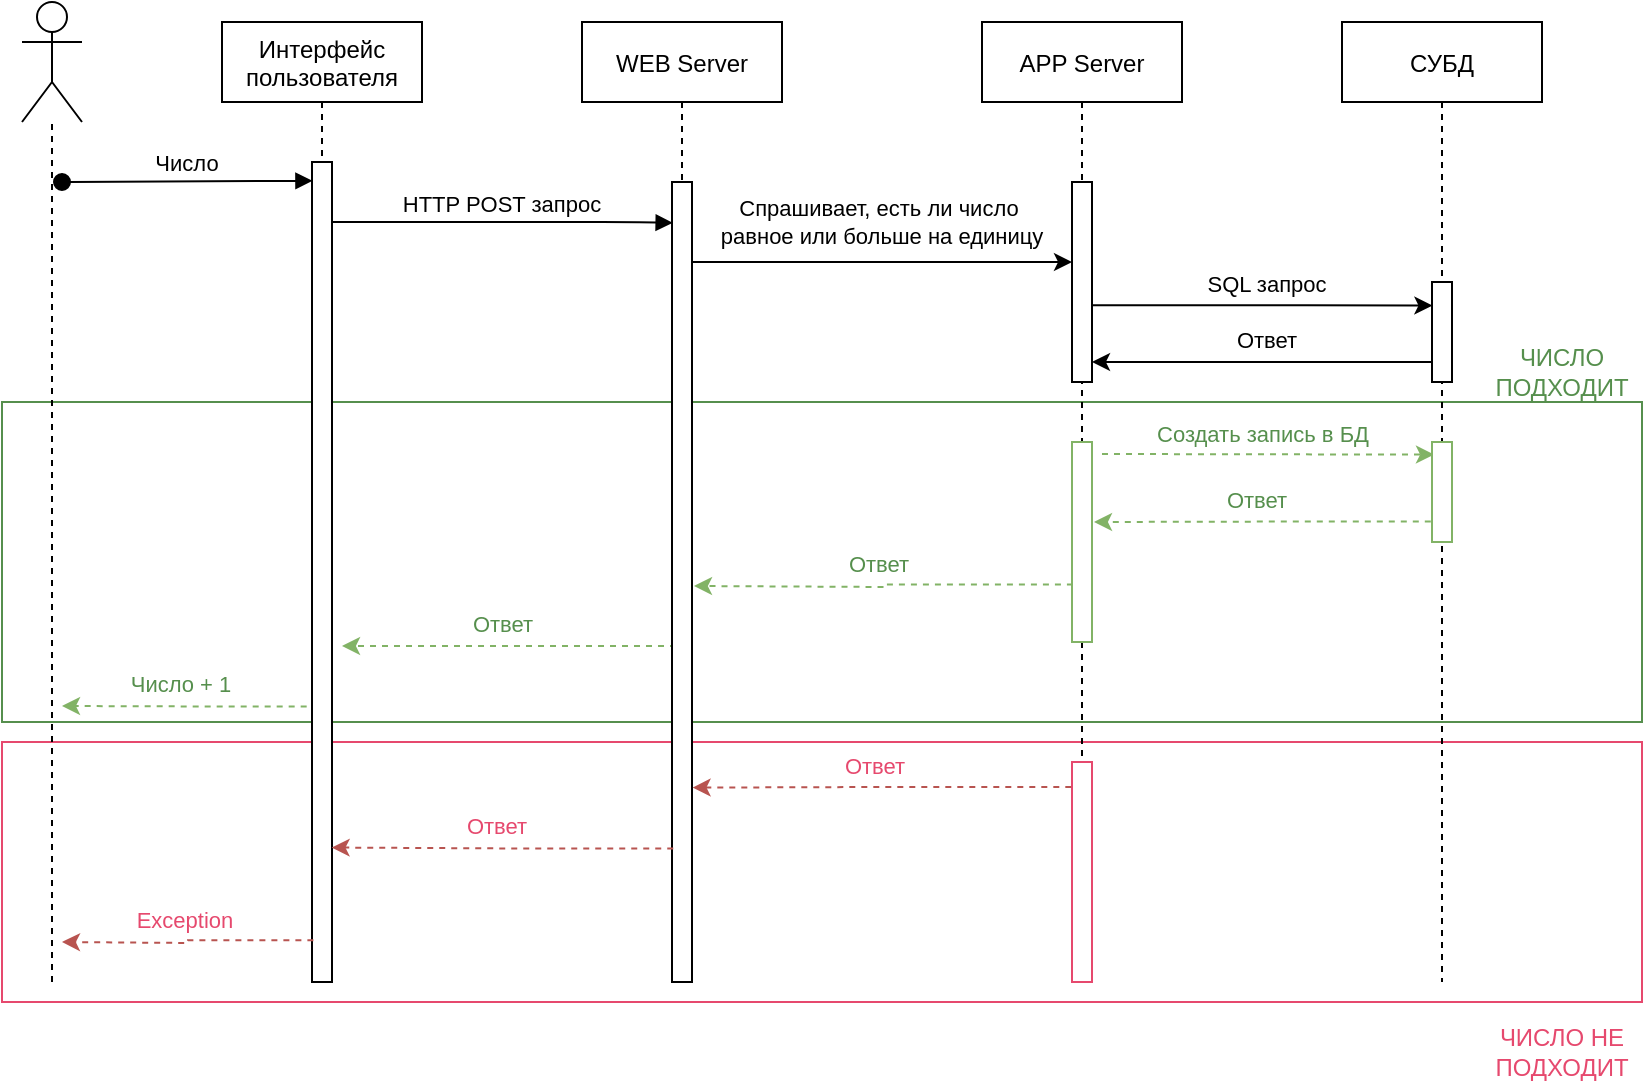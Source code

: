 <mxfile version="20.0.1" type="device"><diagram id="kgpKYQtTHZ0yAKxKKP6v" name="Page-1"><mxGraphModel dx="1730" dy="975" grid="1" gridSize="10" guides="1" tooltips="1" connect="1" arrows="1" fold="1" page="1" pageScale="1" pageWidth="850" pageHeight="1100" math="0" shadow="0"><root><mxCell id="0"/><mxCell id="1" parent="0"/><mxCell id="B7FBP158P5VZhw2CpE04-18" value="" style="rounded=0;whiteSpace=wrap;html=1;fillColor=none;strokeColor=#E6496E;" parent="1" vertex="1"><mxGeometry x="10" y="440" width="820" height="130" as="geometry"/></mxCell><mxCell id="B7FBP158P5VZhw2CpE04-12" value="" style="rounded=0;whiteSpace=wrap;html=1;fillColor=none;strokeColor=#568F4D;" parent="1" vertex="1"><mxGeometry x="10" y="270" width="820" height="160" as="geometry"/></mxCell><mxCell id="3nuBFxr9cyL0pnOWT2aG-1" value="Интерфейс&#10;пользователя" style="shape=umlLifeline;perimeter=lifelinePerimeter;container=1;collapsible=0;recursiveResize=0;rounded=0;shadow=0;strokeWidth=1;" parent="1" vertex="1"><mxGeometry x="120" y="80" width="100" height="480" as="geometry"/></mxCell><mxCell id="3nuBFxr9cyL0pnOWT2aG-2" value="" style="points=[];perimeter=orthogonalPerimeter;rounded=0;shadow=0;strokeWidth=1;" parent="3nuBFxr9cyL0pnOWT2aG-1" vertex="1"><mxGeometry x="45" y="70" width="10" height="410" as="geometry"/></mxCell><mxCell id="B7FBP158P5VZhw2CpE04-9" value="Ответ" style="edgeStyle=orthogonalEdgeStyle;rounded=0;orthogonalLoop=1;jettySize=auto;html=1;exitX=0.061;exitY=0.531;exitDx=0;exitDy=0;exitPerimeter=0;dashed=1;fillColor=#d5e8d4;strokeColor=#82b366;fontColor=#568F4D;" parent="3nuBFxr9cyL0pnOWT2aG-1" edge="1"><mxGeometry x="0.04" y="-11" relative="1" as="geometry"><mxPoint x="225.0" y="310" as="sourcePoint"/><mxPoint x="60" y="312" as="targetPoint"/><Array as="points"><mxPoint x="225.39" y="312"/></Array><mxPoint as="offset"/></mxGeometry></mxCell><mxCell id="bvU9Lld3DY4jqSYqMTYQ-5" value="Спрашивает, есть ли число&lt;br&gt;&amp;nbsp;равное или больше на единицу" style="edgeStyle=orthogonalEdgeStyle;rounded=0;orthogonalLoop=1;jettySize=auto;html=1;" parent="1" source="3nuBFxr9cyL0pnOWT2aG-5" target="bvU9Lld3DY4jqSYqMTYQ-4" edge="1"><mxGeometry x="0.004" y="20" relative="1" as="geometry"><mxPoint x="545" y="190" as="targetPoint"/><Array as="points"><mxPoint x="410" y="200"/><mxPoint x="410" y="200"/></Array><mxPoint as="offset"/></mxGeometry></mxCell><mxCell id="3nuBFxr9cyL0pnOWT2aG-5" value="WEB Server" style="shape=umlLifeline;perimeter=lifelinePerimeter;container=1;collapsible=0;recursiveResize=0;rounded=0;shadow=0;strokeWidth=1;" parent="1" vertex="1"><mxGeometry x="300" y="80" width="100" height="480" as="geometry"/></mxCell><mxCell id="3nuBFxr9cyL0pnOWT2aG-6" value="" style="points=[];perimeter=orthogonalPerimeter;rounded=0;shadow=0;strokeWidth=1;" parent="3nuBFxr9cyL0pnOWT2aG-5" vertex="1"><mxGeometry x="45" y="80" width="10" height="400" as="geometry"/></mxCell><mxCell id="3nuBFxr9cyL0pnOWT2aG-8" value="HTTP POST запрос" style="verticalAlign=bottom;endArrow=block;shadow=0;strokeWidth=1;entryX=0.033;entryY=0.051;entryDx=0;entryDy=0;entryPerimeter=0;" parent="1" source="3nuBFxr9cyL0pnOWT2aG-2" target="3nuBFxr9cyL0pnOWT2aG-6" edge="1"><mxGeometry relative="1" as="geometry"><mxPoint x="275" y="160" as="sourcePoint"/><mxPoint x="340" y="180" as="targetPoint"/><Array as="points"><mxPoint x="220" y="180"/><mxPoint x="320" y="180"/></Array></mxGeometry></mxCell><mxCell id="bvU9Lld3DY4jqSYqMTYQ-8" value="SQL запрос" style="edgeStyle=orthogonalEdgeStyle;rounded=0;orthogonalLoop=1;jettySize=auto;html=1;exitX=0.54;exitY=0.295;exitDx=0;exitDy=0;exitPerimeter=0;entryX=0.02;entryY=0.236;entryDx=0;entryDy=0;entryPerimeter=0;" parent="1" source="bvU9Lld3DY4jqSYqMTYQ-3" target="bvU9Lld3DY4jqSYqMTYQ-7" edge="1"><mxGeometry x="0.026" y="11" relative="1" as="geometry"><Array as="points"/><mxPoint as="offset"/><mxPoint x="720" y="220" as="targetPoint"/></mxGeometry></mxCell><mxCell id="bvU9Lld3DY4jqSYqMTYQ-3" value="APP Server" style="shape=umlLifeline;perimeter=lifelinePerimeter;container=1;collapsible=0;recursiveResize=0;rounded=0;shadow=0;strokeWidth=1;" parent="1" vertex="1"><mxGeometry x="500" y="80" width="100" height="480" as="geometry"/></mxCell><mxCell id="bvU9Lld3DY4jqSYqMTYQ-4" value="" style="points=[];perimeter=orthogonalPerimeter;rounded=0;shadow=0;strokeWidth=1;" parent="bvU9Lld3DY4jqSYqMTYQ-3" vertex="1"><mxGeometry x="45" y="80" width="10" height="100" as="geometry"/></mxCell><mxCell id="B7FBP158P5VZhw2CpE04-4" value="" style="endArrow=classic;dashed=1;html=1;rounded=0;entryX=0.1;entryY=0.126;entryDx=0;entryDy=0;entryPerimeter=0;fillColor=#d5e8d4;strokeColor=#82b366;endFill=1;" parent="bvU9Lld3DY4jqSYqMTYQ-3" target="OQKjSDphqD7oG1ITXkLI-1" edge="1"><mxGeometry width="50" height="50" relative="1" as="geometry"><mxPoint x="60" y="216" as="sourcePoint"/><mxPoint x="140" y="220" as="targetPoint"/></mxGeometry></mxCell><mxCell id="B7FBP158P5VZhw2CpE04-5" value="&lt;font color=&quot;#568f4d&quot;&gt;Создать запись в БД&lt;/font&gt;" style="edgeLabel;html=1;align=center;verticalAlign=middle;resizable=0;points=[];fontColor=#97D077;" parent="B7FBP158P5VZhw2CpE04-4" vertex="1" connectable="0"><mxGeometry x="0.215" y="-1" relative="1" as="geometry"><mxPoint x="-21" y="-11" as="offset"/></mxGeometry></mxCell><mxCell id="OQKjSDphqD7oG1ITXkLI-4" value="" style="points=[];perimeter=orthogonalPerimeter;rounded=0;shadow=0;strokeWidth=1;fillColor=default;strokeColor=#82b366;" vertex="1" parent="bvU9Lld3DY4jqSYqMTYQ-3"><mxGeometry x="45" y="210" width="10" height="100" as="geometry"/></mxCell><mxCell id="OQKjSDphqD7oG1ITXkLI-5" value="" style="points=[];perimeter=orthogonalPerimeter;rounded=0;shadow=0;strokeWidth=1;fillColor=default;strokeColor=#E6496E;" vertex="1" parent="bvU9Lld3DY4jqSYqMTYQ-3"><mxGeometry x="45" y="370" width="10" height="110" as="geometry"/></mxCell><mxCell id="bvU9Lld3DY4jqSYqMTYQ-6" value="СУБД" style="shape=umlLifeline;perimeter=lifelinePerimeter;container=1;collapsible=0;recursiveResize=0;rounded=0;shadow=0;strokeWidth=1;" parent="1" vertex="1"><mxGeometry x="680" y="80" width="100" height="480" as="geometry"/></mxCell><mxCell id="bvU9Lld3DY4jqSYqMTYQ-7" value="" style="points=[];perimeter=orthogonalPerimeter;rounded=0;shadow=0;strokeWidth=1;" parent="bvU9Lld3DY4jqSYqMTYQ-6" vertex="1"><mxGeometry x="45" y="130" width="10" height="50" as="geometry"/></mxCell><mxCell id="bvU9Lld3DY4jqSYqMTYQ-9" value="" style="shape=umlActor;verticalLabelPosition=bottom;verticalAlign=top;html=1;outlineConnect=0;" parent="1" vertex="1"><mxGeometry x="20" y="70" width="30" height="60" as="geometry"/></mxCell><mxCell id="bvU9Lld3DY4jqSYqMTYQ-23" value="Ответ" style="edgeStyle=orthogonalEdgeStyle;rounded=0;orthogonalLoop=1;jettySize=auto;html=1;" parent="1" target="bvU9Lld3DY4jqSYqMTYQ-4" edge="1"><mxGeometry x="0.04" y="-11" relative="1" as="geometry"><mxPoint x="725" y="260" as="sourcePoint"/><mxPoint x="560.11" y="260.95" as="targetPoint"/><Array as="points"><mxPoint x="725" y="250"/></Array><mxPoint as="offset"/></mxGeometry></mxCell><mxCell id="B7FBP158P5VZhw2CpE04-1" value="" style="endArrow=none;dashed=1;html=1;rounded=0;" parent="1" target="bvU9Lld3DY4jqSYqMTYQ-9" edge="1"><mxGeometry width="50" height="50" relative="1" as="geometry"><mxPoint x="35" y="560" as="sourcePoint"/><mxPoint x="35" y="230" as="targetPoint"/><Array as="points"/></mxGeometry></mxCell><mxCell id="3nuBFxr9cyL0pnOWT2aG-3" value="Число" style="verticalAlign=bottom;startArrow=oval;endArrow=block;startSize=8;shadow=0;strokeWidth=1;entryX=0.022;entryY=0.023;entryDx=0;entryDy=0;entryPerimeter=0;" parent="1" target="3nuBFxr9cyL0pnOWT2aG-2" edge="1"><mxGeometry relative="1" as="geometry"><mxPoint x="40" y="160" as="sourcePoint"/><mxPoint x="160" y="160" as="targetPoint"/></mxGeometry></mxCell><mxCell id="B7FBP158P5VZhw2CpE04-7" value="Ответ" style="edgeStyle=orthogonalEdgeStyle;rounded=0;orthogonalLoop=1;jettySize=auto;html=1;exitX=-0.06;exitY=0.796;exitDx=0;exitDy=0;exitPerimeter=0;dashed=1;fillColor=#d5e8d4;strokeColor=#82b366;fontColor=#568F4D;" parent="1" source="OQKjSDphqD7oG1ITXkLI-1" edge="1"><mxGeometry x="0.04" y="-11" relative="1" as="geometry"><mxPoint x="720" y="330" as="sourcePoint"/><mxPoint x="556" y="330" as="targetPoint"/><Array as="points"/><mxPoint as="offset"/></mxGeometry></mxCell><mxCell id="B7FBP158P5VZhw2CpE04-8" value="Ответ" style="edgeStyle=orthogonalEdgeStyle;rounded=0;orthogonalLoop=1;jettySize=auto;html=1;dashed=1;fillColor=#d5e8d4;strokeColor=#82b366;fontColor=#568F4D;exitX=0.046;exitY=0.712;exitDx=0;exitDy=0;exitPerimeter=0;" parent="1" edge="1" source="OQKjSDphqD7oG1ITXkLI-4"><mxGeometry x="0.04" y="-11" relative="1" as="geometry"><mxPoint x="540" y="362" as="sourcePoint"/><mxPoint x="356" y="362" as="targetPoint"/><Array as="points"/><mxPoint as="offset"/></mxGeometry></mxCell><mxCell id="B7FBP158P5VZhw2CpE04-10" value="Число + 1" style="edgeStyle=orthogonalEdgeStyle;rounded=0;orthogonalLoop=1;jettySize=auto;html=1;dashed=1;fillColor=#d5e8d4;strokeColor=#82b366;fontColor=#568F4D;exitX=-0.266;exitY=0.664;exitDx=0;exitDy=0;exitPerimeter=0;" parent="1" source="3nuBFxr9cyL0pnOWT2aG-2" edge="1"><mxGeometry x="0.04" y="-11" relative="1" as="geometry"><mxPoint x="160" y="420" as="sourcePoint"/><mxPoint x="40" y="422" as="targetPoint"/><Array as="points"/><mxPoint as="offset"/></mxGeometry></mxCell><mxCell id="B7FBP158P5VZhw2CpE04-11" value="Ответ" style="edgeStyle=orthogonalEdgeStyle;rounded=0;orthogonalLoop=1;jettySize=auto;html=1;dashed=1;fillColor=#f8cecc;strokeColor=#b85450;fontColor=#E6496E;exitX=-0.035;exitY=0.114;exitDx=0;exitDy=0;exitPerimeter=0;entryX=1.028;entryY=0.757;entryDx=0;entryDy=0;entryPerimeter=0;" parent="1" source="OQKjSDphqD7oG1ITXkLI-5" target="3nuBFxr9cyL0pnOWT2aG-6" edge="1"><mxGeometry x="0.04" y="-11" relative="1" as="geometry"><mxPoint x="540" y="462" as="sourcePoint"/><mxPoint x="360" y="462" as="targetPoint"/><Array as="points"/><mxPoint as="offset"/></mxGeometry></mxCell><mxCell id="B7FBP158P5VZhw2CpE04-14" value="ЧИСЛО ПОДХОДИТ" style="text;html=1;strokeColor=none;fillColor=none;align=center;verticalAlign=middle;whiteSpace=wrap;rounded=0;dashed=1;fontColor=#568F4D;" parent="1" vertex="1"><mxGeometry x="760" y="240" width="60" height="30" as="geometry"/></mxCell><mxCell id="B7FBP158P5VZhw2CpE04-16" value="Ответ" style="edgeStyle=orthogonalEdgeStyle;rounded=0;orthogonalLoop=1;jettySize=auto;html=1;entryX=0.98;entryY=0.836;entryDx=0;entryDy=0;entryPerimeter=0;dashed=1;fillColor=#f8cecc;strokeColor=#b85450;fontColor=#E6496E;exitX=0.062;exitY=0.833;exitDx=0;exitDy=0;exitPerimeter=0;" parent="1" source="3nuBFxr9cyL0pnOWT2aG-6" target="3nuBFxr9cyL0pnOWT2aG-2" edge="1"><mxGeometry x="0.04" y="-11" relative="1" as="geometry"><mxPoint x="340" y="493" as="sourcePoint"/><mxPoint x="180" y="491.92" as="targetPoint"/><Array as="points"/><mxPoint as="offset"/></mxGeometry></mxCell><mxCell id="B7FBP158P5VZhw2CpE04-17" value="Exception" style="edgeStyle=orthogonalEdgeStyle;rounded=0;orthogonalLoop=1;jettySize=auto;html=1;dashed=1;fillColor=#f8cecc;strokeColor=#b85450;fontColor=#E6496E;exitX=0.069;exitY=0.949;exitDx=0;exitDy=0;exitPerimeter=0;" parent="1" source="3nuBFxr9cyL0pnOWT2aG-2" edge="1"><mxGeometry x="0.04" y="-11" relative="1" as="geometry"><mxPoint x="180" y="540" as="sourcePoint"/><mxPoint x="40" y="540" as="targetPoint"/><Array as="points"/><mxPoint as="offset"/></mxGeometry></mxCell><mxCell id="B7FBP158P5VZhw2CpE04-19" value="ЧИСЛО НЕ ПОДХОДИТ" style="text;html=1;strokeColor=none;fillColor=none;align=center;verticalAlign=middle;whiteSpace=wrap;rounded=0;fontColor=#E6496E;" parent="1" vertex="1"><mxGeometry x="760" y="580" width="60" height="30" as="geometry"/></mxCell><mxCell id="OQKjSDphqD7oG1ITXkLI-1" value="" style="points=[];perimeter=orthogonalPerimeter;rounded=0;shadow=0;strokeWidth=1;fillColor=default;strokeColor=#82b366;" vertex="1" parent="1"><mxGeometry x="725" y="290" width="10" height="50" as="geometry"/></mxCell></root></mxGraphModel></diagram></mxfile>